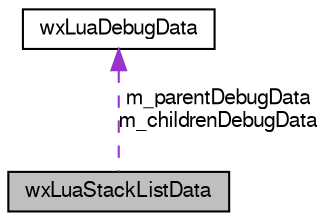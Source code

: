 digraph G
{
  edge [fontname="FreeSans",fontsize="10",labelfontname="FreeSans",labelfontsize="10"];
  node [fontname="FreeSans",fontsize="10",shape=record];
  Node1 [label="wxLuaStackListData",height=0.2,width=0.4,color="black", fillcolor="grey75", style="filled" fontcolor="black"];
  Node2 -> Node1 [dir=back,color="darkorchid3",fontsize="10",style="dashed",label="m_parentDebugData\nm_childrenDebugData",fontname="FreeSans"];
  Node2 [label="wxLuaDebugData",height=0.2,width=0.4,color="black", fillcolor="white", style="filled",URL="$classwxLuaDebugData.html"];
}
